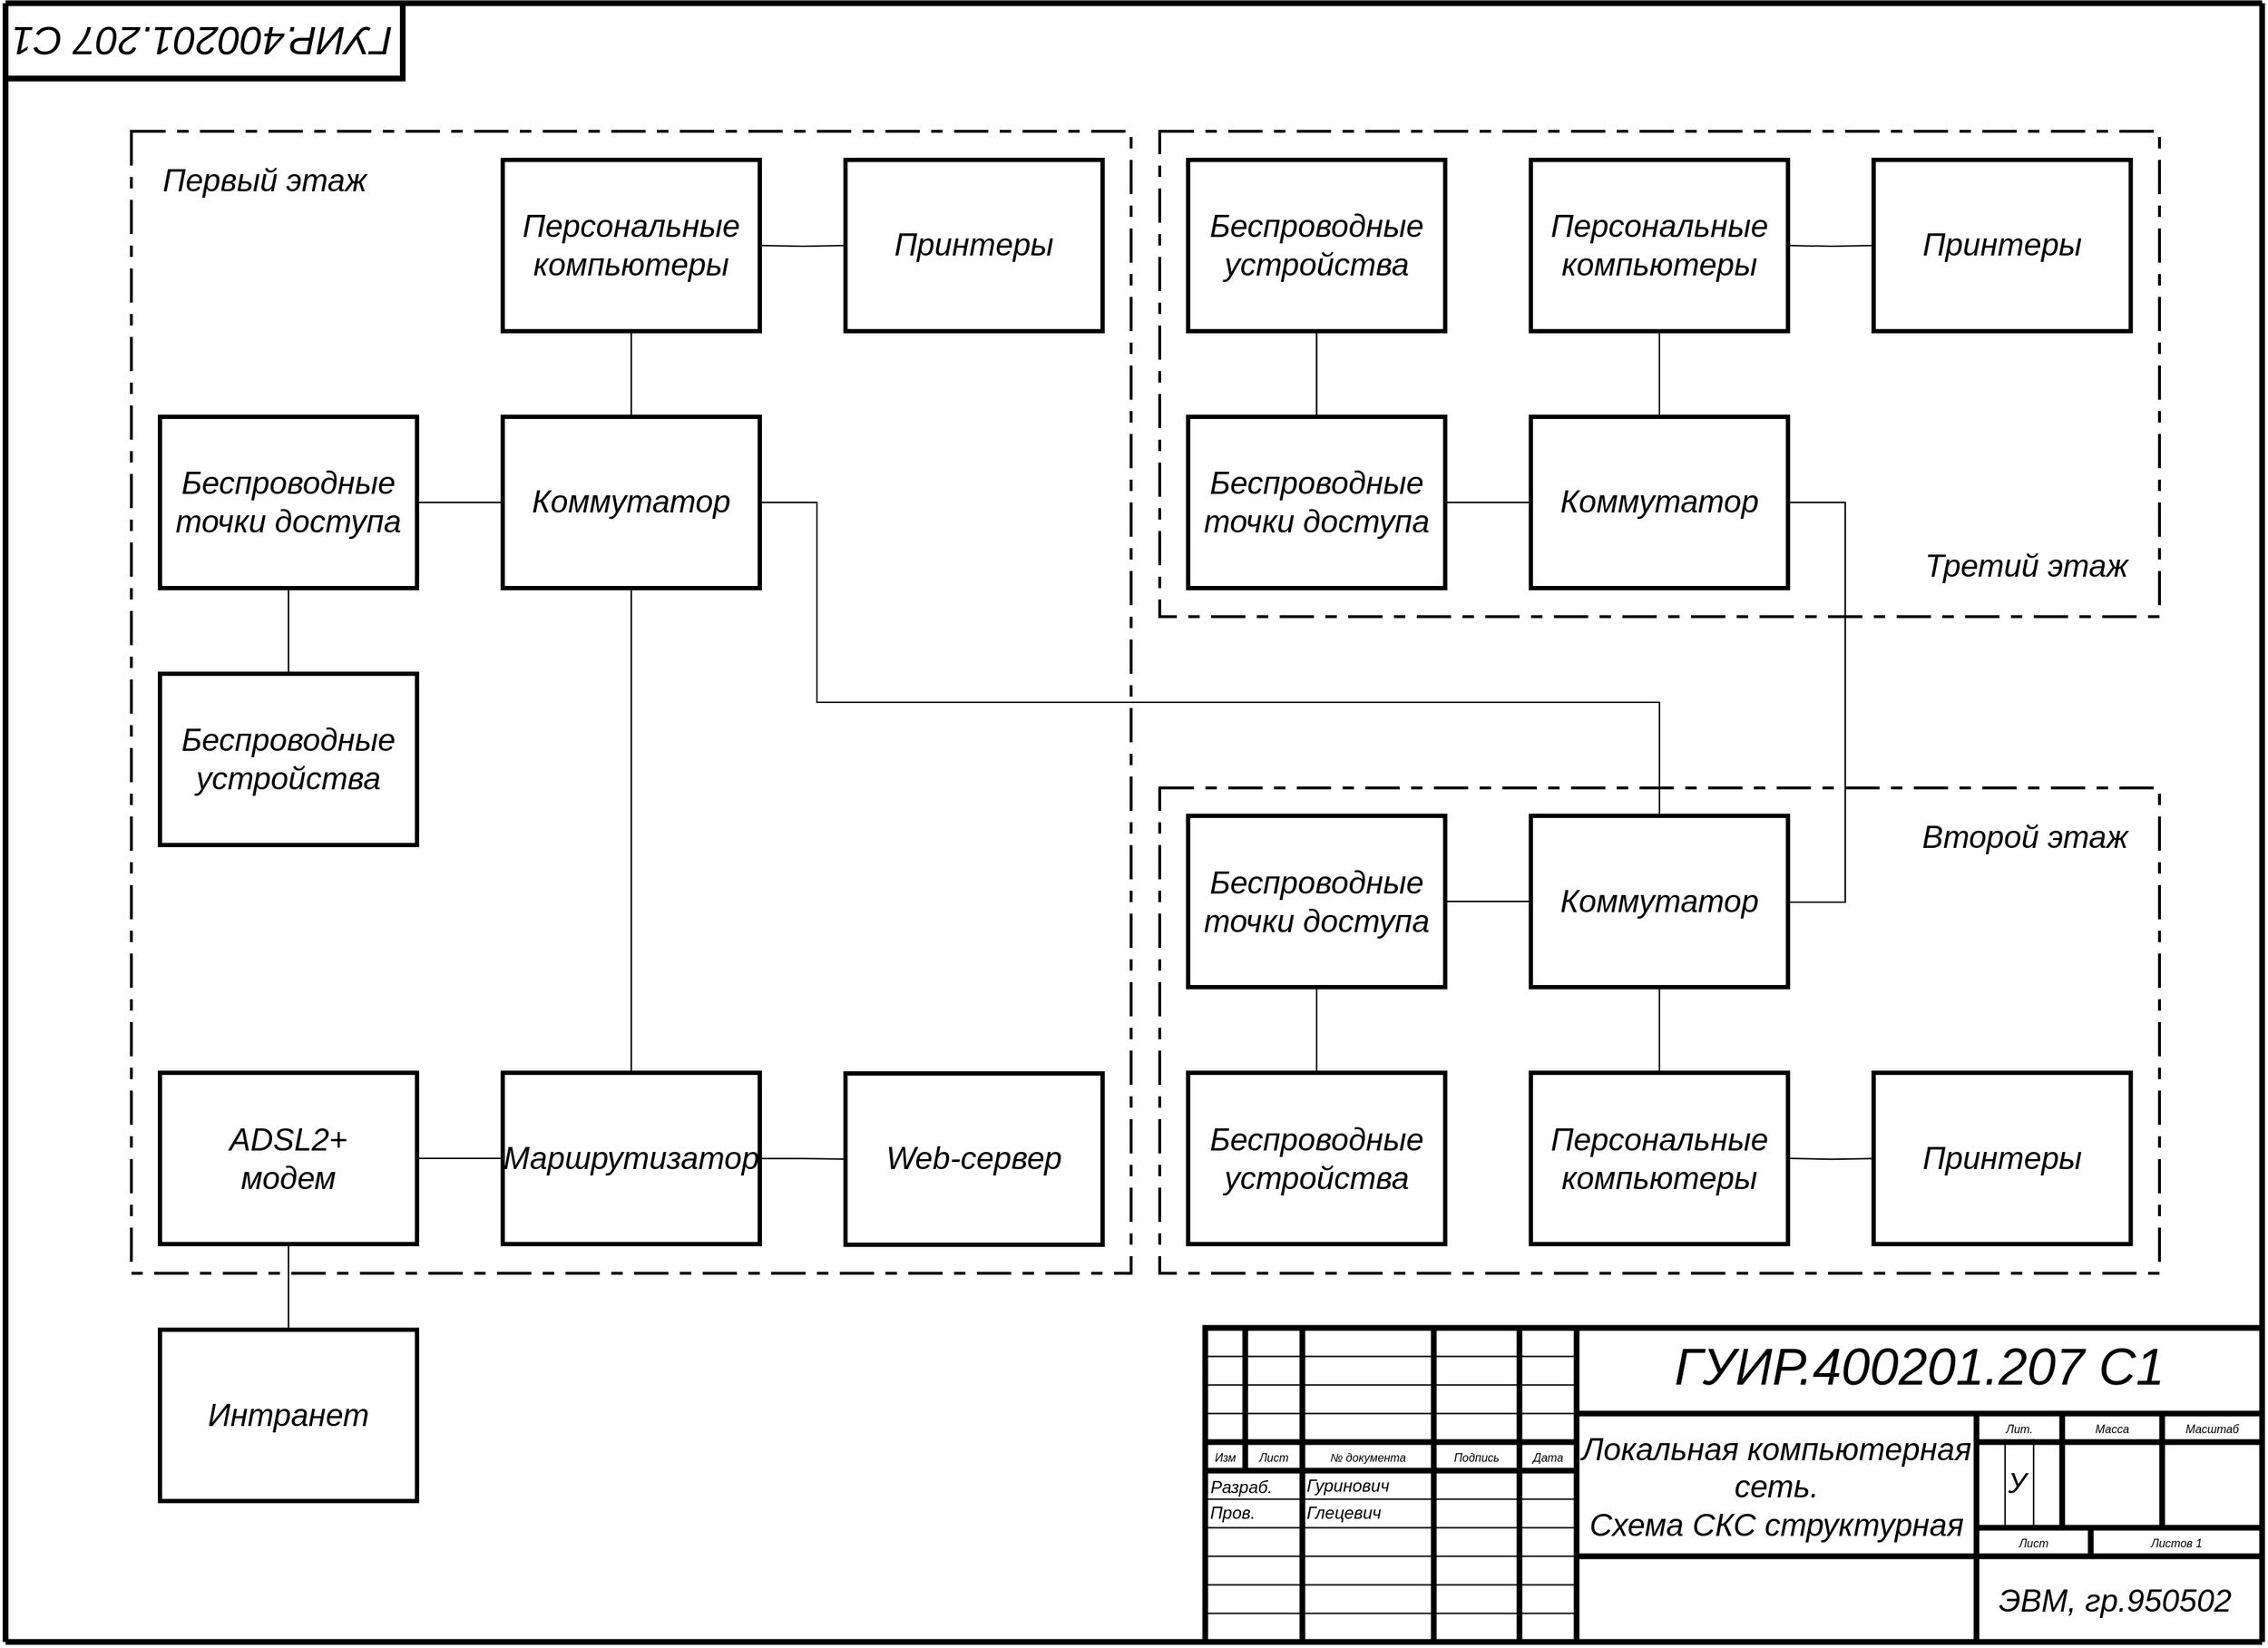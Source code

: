 <mxfile compressed="false" version="20.6.2" type="device">
  <diagram name="Страница-1" id="Страница-1">
    <mxGraphModel dx="1720" dy="1109" grid="1" gridSize="10" guides="1" tooltips="1" connect="1" arrows="1" fold="1" page="1" pageScale="1" pageWidth="1654" pageHeight="1169" math="0" shadow="0">
      <root>
        <mxCell id="0" />
        <mxCell id="tpW0L4eKJtAbM24Pp-hq-4" value="Границы" parent="0" />
        <mxCell id="z5uXpmlsEeFLw_u2zRaJ-44" value="" style="rounded=0;whiteSpace=wrap;html=1;fillColor=none;strokeWidth=2;fontStyle=2;fontFamily=Arial;strokeColor=#000000;dashed=1;comic=0;enumerate=0;backgroundOutline=0;metaEdit=0;fixDash=0;snapToPoint=0;labelBackgroundColor=#ffffff;endArrow=none;fontSize=11;dashPattern=12.00 4.00 4.00 4.00;startArrow=none;startSize=5;endSize=5;spacingTop=0;spacingBottom=0;spacingLeft=0;spacingRight=0;" parent="tpW0L4eKJtAbM24Pp-hq-4" vertex="1">
          <mxGeometry x="880" y="560" width="700" height="340" as="geometry" />
        </mxCell>
        <mxCell id="z5uXpmlsEeFLw_u2zRaJ-45" value="" style="rounded=0;whiteSpace=wrap;html=1;fillColor=none;strokeWidth=2;fontStyle=2;fontFamily=Arial;strokeColor=#000000;dashed=1;comic=0;enumerate=0;backgroundOutline=0;metaEdit=0;fixDash=0;snapToPoint=0;labelBackgroundColor=#ffffff;endArrow=none;fontSize=11;dashPattern=12.00 4.00 4.00 4.00;startArrow=none;startSize=5;endSize=5;spacingTop=0;spacingBottom=0;spacingLeft=0;spacingRight=0;" parent="tpW0L4eKJtAbM24Pp-hq-4" vertex="1">
          <mxGeometry x="880" y="100" width="700" height="340" as="geometry" />
        </mxCell>
        <mxCell id="tL40lFmTbDm4_pI7Nzm5-0" value="" style="rounded=0;whiteSpace=wrap;html=1;fillColor=none;strokeWidth=2;fontStyle=2;fontFamily=Arial;strokeColor=#000000;dashed=1;comic=0;enumerate=0;backgroundOutline=0;metaEdit=0;fixDash=0;snapToPoint=0;labelBackgroundColor=#ffffff;endArrow=none;fontSize=11;dashPattern=12.00 4.00 4.00 4.00;startArrow=none;startSize=5;endSize=5;spacingTop=0;spacingBottom=0;spacingLeft=0;spacingRight=0;" parent="tpW0L4eKJtAbM24Pp-hq-4" vertex="1">
          <mxGeometry x="160" y="100" width="700" height="800" as="geometry" />
        </mxCell>
        <mxCell id="tpW0L4eKJtAbM24Pp-hq-6" value="Рамка" parent="0" />
        <mxCell id="Izu4CDzaR0ki_h7jihql-112" style="vsdxID=3;fillColor=#FFFFFF;gradientColor=none;shape=stencil(nY9LDoAgDERP0z3SI/i5BwkoRAUC+Lu9kGo0Lt3NtK/tFLCOWngFnMUU3Kg2I5MGbIBzY7UKJmUF2ALWvQtqCG6xkrwXhSxqdmvZsNNcxViZ4ewgT64jdDL2hf4E7wsXmsWThd549765c4l+xvYE);strokeColor=#000000;strokeWidth=4;spacingTop=-1;spacingBottom=-1;spacingLeft=-1;spacingRight=-1;labelBackgroundColor=#ffffff;rounded=0;html=1;whiteSpace=wrap;fontFamily=Arial;fontStyle=2" parent="tpW0L4eKJtAbM24Pp-hq-6" vertex="1">
          <mxGeometry x="911.88" y="938.2" width="740" height="220" as="geometry" />
        </mxCell>
        <mxCell id="Izu4CDzaR0ki_h7jihql-113" style="vsdxID=28;edgeStyle=none;startArrow=none;endArrow=none;startSize=5;endSize=5;strokeWidth=4;strokeColor=#000000;spacingTop=-1;spacingBottom=-1;spacingLeft=-1;spacingRight=-1;verticalAlign=middle;html=1;labelBackgroundColor=#ffffff;rounded=0;fontFamily=Arial;fontStyle=2" parent="tpW0L4eKJtAbM24Pp-hq-6" edge="1">
          <mxGeometry relative="1" as="geometry">
            <Array as="points" />
            <mxPoint x="939.88" y="938.2" as="sourcePoint" />
            <mxPoint x="939.88" y="1038.2" as="targetPoint" />
          </mxGeometry>
        </mxCell>
        <mxCell id="Izu4CDzaR0ki_h7jihql-114" style="vsdxID=27;edgeStyle=none;startArrow=none;endArrow=none;startSize=5;endSize=5;strokeColor=#000000;spacingTop=-1;spacingBottom=-1;spacingLeft=-1;spacingRight=-1;verticalAlign=middle;html=1;labelBackgroundColor=#ffffff;rounded=0;fontFamily=Arial;fontStyle=2" parent="tpW0L4eKJtAbM24Pp-hq-6" edge="1">
          <mxGeometry relative="1" as="geometry">
            <mxPoint as="offset" />
            <Array as="points" />
            <mxPoint x="911.88" y="1138.2" as="sourcePoint" />
            <mxPoint x="1171.88" y="1138.2" as="targetPoint" />
          </mxGeometry>
        </mxCell>
        <mxCell id="Izu4CDzaR0ki_h7jihql-115" style="vsdxID=26;edgeStyle=none;startArrow=none;endArrow=none;startSize=5;endSize=5;strokeColor=#000000;spacingTop=-1;spacingBottom=-1;spacingLeft=-1;spacingRight=-1;verticalAlign=middle;html=1;labelBackgroundColor=#ffffff;rounded=0;fontFamily=Arial;fontStyle=2" parent="tpW0L4eKJtAbM24Pp-hq-6" edge="1">
          <mxGeometry relative="1" as="geometry">
            <mxPoint as="offset" />
            <Array as="points" />
            <mxPoint x="911.88" y="1118.2" as="sourcePoint" />
            <mxPoint x="1171.88" y="1118.2" as="targetPoint" />
          </mxGeometry>
        </mxCell>
        <mxCell id="Izu4CDzaR0ki_h7jihql-116" style="vsdxID=25;edgeStyle=none;startArrow=none;endArrow=none;startSize=5;endSize=5;strokeColor=#000000;spacingTop=-1;spacingBottom=-1;spacingLeft=-1;spacingRight=-1;verticalAlign=middle;html=1;labelBackgroundColor=#ffffff;rounded=0;fontFamily=Arial;fontStyle=2" parent="tpW0L4eKJtAbM24Pp-hq-6" edge="1">
          <mxGeometry relative="1" as="geometry">
            <mxPoint as="offset" />
            <Array as="points" />
            <mxPoint x="911.88" y="1098.2" as="sourcePoint" />
            <mxPoint x="1171.88" y="1098.2" as="targetPoint" />
          </mxGeometry>
        </mxCell>
        <mxCell id="Izu4CDzaR0ki_h7jihql-117" style="vsdxID=24;edgeStyle=none;startArrow=none;endArrow=none;startSize=5;endSize=5;strokeColor=#000000;spacingTop=-1;spacingBottom=-1;spacingLeft=-1;spacingRight=-1;verticalAlign=middle;html=1;labelBackgroundColor=#ffffff;rounded=0;fontFamily=Arial;fontStyle=2" parent="tpW0L4eKJtAbM24Pp-hq-6" edge="1">
          <mxGeometry relative="1" as="geometry">
            <mxPoint as="offset" />
            <Array as="points" />
            <mxPoint x="911.88" y="1078.2" as="sourcePoint" />
            <mxPoint x="1171.88" y="1078.2" as="targetPoint" />
          </mxGeometry>
        </mxCell>
        <mxCell id="Izu4CDzaR0ki_h7jihql-118" style="vsdxID=23;edgeStyle=none;startArrow=none;endArrow=none;startSize=5;endSize=5;strokeColor=#000000;spacingTop=-1;spacingBottom=-1;spacingLeft=-1;spacingRight=-1;verticalAlign=middle;html=1;labelBackgroundColor=#ffffff;rounded=0;fontFamily=Arial;fontStyle=2" parent="tpW0L4eKJtAbM24Pp-hq-6" edge="1">
          <mxGeometry relative="1" as="geometry">
            <mxPoint as="offset" />
            <Array as="points" />
            <mxPoint x="911.88" y="1058.2" as="sourcePoint" />
            <mxPoint x="1171.88" y="1058.2" as="targetPoint" />
          </mxGeometry>
        </mxCell>
        <mxCell id="Izu4CDzaR0ki_h7jihql-119" style="vsdxID=22;edgeStyle=none;startArrow=none;endArrow=none;startSize=5;endSize=5;strokeWidth=4;strokeColor=#000000;spacingTop=-1;spacingBottom=-1;spacingLeft=-1;spacingRight=-1;verticalAlign=middle;html=1;labelBackgroundColor=#ffffff;rounded=0;fontFamily=Arial;fontStyle=2" parent="tpW0L4eKJtAbM24Pp-hq-6" edge="1">
          <mxGeometry relative="1" as="geometry">
            <mxPoint as="offset" />
            <Array as="points" />
            <mxPoint x="911.88" y="1038.2" as="sourcePoint" />
            <mxPoint x="1171.88" y="1038.2" as="targetPoint" />
          </mxGeometry>
        </mxCell>
        <mxCell id="Izu4CDzaR0ki_h7jihql-120" style="vsdxID=21;edgeStyle=none;startArrow=none;endArrow=none;startSize=5;endSize=5;strokeWidth=4;strokeColor=#000000;spacingTop=-1;spacingBottom=-1;spacingLeft=-1;spacingRight=-1;verticalAlign=middle;html=1;labelBackgroundColor=#ffffff;rounded=0;fontFamily=Arial;fontStyle=2" parent="tpW0L4eKJtAbM24Pp-hq-6" edge="1">
          <mxGeometry relative="1" as="geometry">
            <mxPoint as="offset" />
            <Array as="points" />
            <mxPoint x="911.88" y="1018.2" as="sourcePoint" />
            <mxPoint x="1171.88" y="1018.2" as="targetPoint" />
          </mxGeometry>
        </mxCell>
        <mxCell id="Izu4CDzaR0ki_h7jihql-121" style="vsdxID=20;edgeStyle=none;startArrow=none;endArrow=none;startSize=5;endSize=5;strokeColor=#000000;spacingTop=-1;spacingBottom=-1;spacingLeft=-1;spacingRight=-1;verticalAlign=middle;html=1;labelBackgroundColor=#ffffff;rounded=0;fontFamily=Arial;fontStyle=2" parent="tpW0L4eKJtAbM24Pp-hq-6" edge="1">
          <mxGeometry relative="1" as="geometry">
            <mxPoint as="offset" />
            <Array as="points" />
            <mxPoint x="911.88" y="998.2" as="sourcePoint" />
            <mxPoint x="1171.88" y="998.2" as="targetPoint" />
          </mxGeometry>
        </mxCell>
        <mxCell id="Izu4CDzaR0ki_h7jihql-122" style="vsdxID=19;edgeStyle=none;startArrow=none;endArrow=none;startSize=5;endSize=5;strokeColor=#000000;spacingTop=-1;spacingBottom=-1;spacingLeft=-1;spacingRight=-1;verticalAlign=middle;html=1;labelBackgroundColor=#ffffff;rounded=0;fontFamily=Arial;fontStyle=2" parent="tpW0L4eKJtAbM24Pp-hq-6" edge="1">
          <mxGeometry relative="1" as="geometry">
            <mxPoint as="offset" />
            <Array as="points" />
            <mxPoint x="911.88" y="978.2" as="sourcePoint" />
            <mxPoint x="1171.88" y="978.2" as="targetPoint" />
          </mxGeometry>
        </mxCell>
        <mxCell id="Izu4CDzaR0ki_h7jihql-123" style="vsdxID=18;edgeStyle=none;startArrow=none;endArrow=none;startSize=5;endSize=5;strokeColor=#000000;spacingTop=-1;spacingBottom=-1;spacingLeft=-1;spacingRight=-1;verticalAlign=middle;html=1;labelBackgroundColor=#ffffff;rounded=0;fontFamily=Arial;fontStyle=2" parent="tpW0L4eKJtAbM24Pp-hq-6" edge="1">
          <mxGeometry relative="1" as="geometry">
            <mxPoint as="offset" />
            <Array as="points" />
            <mxPoint x="911.88" y="958.2" as="sourcePoint" />
            <mxPoint x="1171.88" y="958.2" as="targetPoint" />
          </mxGeometry>
        </mxCell>
        <mxCell id="Izu4CDzaR0ki_h7jihql-124" style="vsdxID=17;edgeStyle=none;startArrow=none;endArrow=none;startSize=5;endSize=5;strokeWidth=4;strokeColor=#000000;spacingTop=-1;spacingBottom=-1;spacingLeft=-1;spacingRight=-1;verticalAlign=middle;html=1;labelBackgroundColor=#ffffff;rounded=0;fontFamily=Arial;fontStyle=2" parent="tpW0L4eKJtAbM24Pp-hq-6" edge="1">
          <mxGeometry relative="1" as="geometry">
            <Array as="points" />
            <mxPoint x="979.88" y="938.2" as="sourcePoint" />
            <mxPoint x="979.88" y="1158.2" as="targetPoint" />
          </mxGeometry>
        </mxCell>
        <mxCell id="Izu4CDzaR0ki_h7jihql-125" style="vsdxID=16;edgeStyle=none;startArrow=none;endArrow=none;startSize=5;endSize=5;strokeWidth=4;strokeColor=#000000;spacingTop=-1;spacingBottom=-1;spacingLeft=-1;spacingRight=-1;verticalAlign=middle;html=1;labelBackgroundColor=#ffffff;rounded=0;fontFamily=Arial;fontStyle=2" parent="tpW0L4eKJtAbM24Pp-hq-6" edge="1">
          <mxGeometry relative="1" as="geometry">
            <Array as="points" />
            <mxPoint x="1071.88" y="938.2" as="sourcePoint" />
            <mxPoint x="1071.88" y="1158.2" as="targetPoint" />
          </mxGeometry>
        </mxCell>
        <mxCell id="Izu4CDzaR0ki_h7jihql-126" style="vsdxID=15;edgeStyle=none;startArrow=none;endArrow=none;startSize=5;endSize=5;strokeWidth=4;strokeColor=#000000;spacingTop=-1;spacingBottom=-1;spacingLeft=-1;spacingRight=-1;verticalAlign=middle;html=1;labelBackgroundColor=#ffffff;rounded=0;fontFamily=Arial;fontStyle=2" parent="tpW0L4eKJtAbM24Pp-hq-6" edge="1">
          <mxGeometry relative="1" as="geometry">
            <Array as="points" />
            <mxPoint x="1131.88" y="938.2" as="sourcePoint" />
            <mxPoint x="1131.88" y="1158.2" as="targetPoint" />
          </mxGeometry>
        </mxCell>
        <mxCell id="Izu4CDzaR0ki_h7jihql-127" style="vsdxID=14;edgeStyle=none;startArrow=none;endArrow=none;startSize=5;endSize=5;strokeWidth=4;strokeColor=#000000;spacingTop=-1;spacingBottom=-1;spacingLeft=-1;spacingRight=-1;verticalAlign=middle;html=1;labelBackgroundColor=#ffffff;rounded=0;fontFamily=Arial;fontStyle=2" parent="tpW0L4eKJtAbM24Pp-hq-6" edge="1">
          <mxGeometry relative="1" as="geometry">
            <Array as="points" />
            <mxPoint x="1581.88" y="998.2" as="sourcePoint" />
            <mxPoint x="1581.88" y="1078.2" as="targetPoint" />
          </mxGeometry>
        </mxCell>
        <mxCell id="Izu4CDzaR0ki_h7jihql-128" style="vsdxID=11;edgeStyle=none;startArrow=none;endArrow=none;startSize=5;endSize=5;strokeWidth=4;strokeColor=#000000;spacingTop=-1;spacingBottom=-1;spacingLeft=-1;spacingRight=-1;verticalAlign=middle;html=1;labelBackgroundColor=#ffffff;rounded=0;fontFamily=Arial;fontStyle=2" parent="tpW0L4eKJtAbM24Pp-hq-6" edge="1">
          <mxGeometry relative="1" as="geometry">
            <Array as="points" />
            <mxPoint x="1531.88" y="1078.2" as="sourcePoint" />
            <mxPoint x="1531.88" y="1098.2" as="targetPoint" />
          </mxGeometry>
        </mxCell>
        <mxCell id="Izu4CDzaR0ki_h7jihql-129" style="vsdxID=10;edgeStyle=none;startArrow=none;endArrow=none;startSize=5;endSize=5;strokeWidth=4;strokeColor=#000000;spacingTop=-1;spacingBottom=-1;spacingLeft=-1;spacingRight=-1;verticalAlign=middle;html=1;labelBackgroundColor=#ffffff;rounded=0;fontFamily=Arial;fontStyle=2" parent="tpW0L4eKJtAbM24Pp-hq-6" edge="1">
          <mxGeometry relative="1" as="geometry">
            <Array as="points" />
            <mxPoint x="1511.88" y="998.2" as="sourcePoint" />
            <mxPoint x="1511.88" y="1078.2" as="targetPoint" />
          </mxGeometry>
        </mxCell>
        <mxCell id="Izu4CDzaR0ki_h7jihql-130" style="vsdxID=273;edgeStyle=none;startArrow=none;endArrow=none;startSize=5;endSize=5;strokeWidth=4;strokeColor=#000000;spacingTop=-1;spacingBottom=-1;spacingLeft=-1;spacingRight=-1;verticalAlign=middle;html=1;labelBackgroundColor=#ffffff;rounded=0;fontFamily=Arial;fontStyle=2" parent="tpW0L4eKJtAbM24Pp-hq-6" edge="1">
          <mxGeometry relative="1" as="geometry">
            <Array as="points" />
            <mxPoint x="350.0" y="10" as="sourcePoint" />
            <mxPoint x="350.0" y="65" as="targetPoint" />
          </mxGeometry>
        </mxCell>
        <mxCell id="Izu4CDzaR0ki_h7jihql-131" style="vsdxID=388;edgeStyle=none;startArrow=none;endArrow=none;startSize=5;endSize=5;strokeColor=#000000;spacingTop=-1;spacingBottom=-1;spacingLeft=-1;spacingRight=-1;verticalAlign=middle;html=1;labelBackgroundColor=#ffffff;rounded=0;fontFamily=Arial;fontStyle=2" parent="tpW0L4eKJtAbM24Pp-hq-6" edge="1">
          <mxGeometry relative="1" as="geometry">
            <Array as="points" />
            <mxPoint x="1491.88" y="1016.2" as="sourcePoint" />
            <mxPoint x="1491.88" y="1078.2" as="targetPoint" />
          </mxGeometry>
        </mxCell>
        <mxCell id="Izu4CDzaR0ki_h7jihql-132" style="vsdxID=2198;edgeStyle=none;startArrow=none;endArrow=none;startSize=3;endSize=3;strokeWidth=4;strokeColor=#000000;spacingTop=-2;spacingBottom=-2;spacingLeft=-2;spacingRight=-2;verticalAlign=middle;html=1;labelBackgroundColor=#ffffff;rounded=0;fontFamily=Arial;fontStyle=2" parent="tpW0L4eKJtAbM24Pp-hq-6" edge="1">
          <mxGeometry relative="1" as="geometry">
            <Array as="points" />
            <mxPoint x="1651.88" y="1158.2" as="sourcePoint" />
            <mxPoint x="71.88" y="1158.2" as="targetPoint" />
          </mxGeometry>
        </mxCell>
        <mxCell id="Izu4CDzaR0ki_h7jihql-133" style="vsdxID=2197;edgeStyle=none;startArrow=none;endArrow=none;startSize=3;endSize=3;strokeWidth=4;strokeColor=#000000;spacingTop=-2;spacingBottom=-2;spacingLeft=-2;spacingRight=-2;verticalAlign=middle;html=1;labelBackgroundColor=#ffffff;rounded=0;fontFamily=Arial;fontStyle=2" parent="tpW0L4eKJtAbM24Pp-hq-6" edge="1">
          <mxGeometry relative="1" as="geometry">
            <Array as="points" />
            <mxPoint x="71.88" y="1158.2" as="sourcePoint" />
            <mxPoint x="71.88" y="10.2" as="targetPoint" />
          </mxGeometry>
        </mxCell>
        <mxCell id="Izu4CDzaR0ki_h7jihql-134" style="vsdxID=2196;edgeStyle=none;startArrow=none;endArrow=none;startSize=3;endSize=3;strokeWidth=4;strokeColor=#000000;spacingTop=-2;spacingBottom=-2;spacingLeft=-2;spacingRight=-2;verticalAlign=middle;html=1;labelBackgroundColor=#ffffff;rounded=0;fontFamily=Arial;fontStyle=2" parent="tpW0L4eKJtAbM24Pp-hq-6" edge="1">
          <mxGeometry relative="1" as="geometry">
            <Array as="points" />
            <mxPoint x="1651.88" y="1158.2" as="sourcePoint" />
            <mxPoint x="1651.88" y="10.2" as="targetPoint" />
          </mxGeometry>
        </mxCell>
        <mxCell id="Izu4CDzaR0ki_h7jihql-135" style="vsdxID=387;edgeStyle=none;startArrow=none;endArrow=none;startSize=5;endSize=5;strokeColor=#000000;spacingTop=-1;spacingBottom=-1;spacingLeft=-1;spacingRight=-1;verticalAlign=middle;html=1;labelBackgroundColor=#ffffff;rounded=0;fontFamily=Arial;fontStyle=2" parent="tpW0L4eKJtAbM24Pp-hq-6" edge="1">
          <mxGeometry relative="1" as="geometry">
            <Array as="points" />
            <mxPoint x="1471.88" y="1016.2" as="sourcePoint" />
            <mxPoint x="1471.88" y="1078.2" as="targetPoint" />
          </mxGeometry>
        </mxCell>
        <mxCell id="Izu4CDzaR0ki_h7jihql-136" style="vsdxID=9;edgeStyle=none;startArrow=none;endArrow=none;startSize=5;endSize=5;strokeWidth=4;strokeColor=#000000;spacingTop=-1;spacingBottom=-1;spacingLeft=-1;spacingRight=-1;verticalAlign=middle;html=1;labelBackgroundColor=#ffffff;rounded=0;fontFamily=Arial;fontStyle=2" parent="tpW0L4eKJtAbM24Pp-hq-6" edge="1">
          <mxGeometry relative="1" as="geometry">
            <mxPoint as="offset" />
            <Array as="points" />
            <mxPoint x="1451.88" y="1078.2" as="sourcePoint" />
            <mxPoint x="1651.88" y="1078.2" as="targetPoint" />
          </mxGeometry>
        </mxCell>
        <mxCell id="Izu4CDzaR0ki_h7jihql-137" style="vsdxID=8;edgeStyle=none;startArrow=none;endArrow=none;startSize=5;endSize=5;strokeWidth=4;strokeColor=#000000;spacingTop=-1;spacingBottom=-1;spacingLeft=-1;spacingRight=-1;verticalAlign=middle;html=1;labelBackgroundColor=#ffffff;rounded=0;fontFamily=Arial;fontStyle=2" parent="tpW0L4eKJtAbM24Pp-hq-6" edge="1">
          <mxGeometry relative="1" as="geometry">
            <mxPoint as="offset" />
            <Array as="points" />
            <mxPoint x="1451.88" y="1018.2" as="sourcePoint" />
            <mxPoint x="1651.88" y="1018.2" as="targetPoint" />
          </mxGeometry>
        </mxCell>
        <mxCell id="Izu4CDzaR0ki_h7jihql-138" style="vsdxID=7;edgeStyle=none;startArrow=none;endArrow=none;startSize=5;endSize=5;strokeWidth=4;strokeColor=#000000;spacingTop=-1;spacingBottom=-1;spacingLeft=-1;spacingRight=-1;verticalAlign=middle;html=1;labelBackgroundColor=#ffffff;rounded=0;fontFamily=Arial;fontStyle=2" parent="tpW0L4eKJtAbM24Pp-hq-6" edge="1">
          <mxGeometry relative="1" as="geometry">
            <Array as="points" />
            <mxPoint x="1451.88" y="998.2" as="sourcePoint" />
            <mxPoint x="1451.88" y="1158.2" as="targetPoint" />
          </mxGeometry>
        </mxCell>
        <mxCell id="Izu4CDzaR0ki_h7jihql-139" style="vsdxID=6;edgeStyle=none;startArrow=none;endArrow=none;startSize=5;endSize=5;strokeWidth=4;strokeColor=#000000;spacingTop=-1;spacingBottom=-1;spacingLeft=-1;spacingRight=-1;verticalAlign=middle;html=1;labelBackgroundColor=#ffffff;rounded=0;fontFamily=Arial;fontStyle=2" parent="tpW0L4eKJtAbM24Pp-hq-6" edge="1">
          <mxGeometry relative="1" as="geometry">
            <Array as="points" />
            <mxPoint x="1651.88" y="1098.2" as="sourcePoint" />
            <mxPoint x="1171.88" y="1098.2" as="targetPoint" />
          </mxGeometry>
        </mxCell>
        <mxCell id="Izu4CDzaR0ki_h7jihql-140" style="vsdxID=4;edgeStyle=none;startArrow=none;endArrow=none;startSize=5;endSize=5;strokeWidth=4;strokeColor=#000000;spacingTop=-1;spacingBottom=-1;spacingLeft=-1;spacingRight=-1;verticalAlign=middle;html=1;labelBackgroundColor=#ffffff;rounded=0;fontFamily=Arial;fontStyle=2" parent="tpW0L4eKJtAbM24Pp-hq-6" edge="1">
          <mxGeometry relative="1" as="geometry">
            <Array as="points" />
            <mxPoint x="1171.88" y="938.2" as="sourcePoint" />
            <mxPoint x="1171.88" y="1158.2" as="targetPoint" />
          </mxGeometry>
        </mxCell>
        <mxCell id="Izu4CDzaR0ki_h7jihql-141" style="vsdxID=5;edgeStyle=none;startArrow=none;endArrow=none;startSize=5;endSize=5;strokeWidth=4;strokeColor=#000000;spacingTop=-1;spacingBottom=-1;spacingLeft=-1;spacingRight=-1;verticalAlign=middle;html=1;labelBackgroundColor=#ffffff;rounded=0;fontFamily=Arial;fontStyle=2" parent="tpW0L4eKJtAbM24Pp-hq-6" edge="1">
          <mxGeometry relative="1" as="geometry">
            <Array as="points" />
            <mxPoint x="1651.88" y="998.2" as="sourcePoint" />
            <mxPoint x="1171.88" y="998.2" as="targetPoint" />
          </mxGeometry>
        </mxCell>
        <mxCell id="Izu4CDzaR0ki_h7jihql-142" value="&lt;font style=&quot;font-size: 8px; direction: ltr; letter-spacing: 0px; line-height: 120%; opacity: 1;&quot;&gt;&lt;span&gt;Изм&lt;br&gt;&lt;/span&gt;&lt;/font&gt;" style="verticalAlign=middle;align=center;vsdxID=29;fillColor=none;gradientColor=none;shape=stencil(nZBLDoAgDERP0z3SIyjew0SURgSD+Lu9kMZoXLhwN9O+tukAlrNpJg1SzDH4QW/URgNYgZTkjA4UkwJUgGXng+6DX1zLfmoymdXo17xh5zmRJ6Q42BWCfc2oJfdAr+Yv+AP9Cb7OJ3H/2JG1HNGz/84klThPVCc=);strokeColor=none;strokeWidth=4;spacingTop=-1;spacingBottom=-1;spacingLeft=-1;spacingRight=-1;labelBackgroundColor=none;rounded=0;html=1;whiteSpace=wrap;fontFamily=Arial;fontStyle=2" parent="tpW0L4eKJtAbM24Pp-hq-6" vertex="1">
          <mxGeometry x="913.88" y="1020.2" width="24" height="16" as="geometry" />
        </mxCell>
        <mxCell id="Izu4CDzaR0ki_h7jihql-143" value="&lt;font style=&quot;font-size: 8px; direction: ltr; letter-spacing: 0px; line-height: 120%; opacity: 1;&quot;&gt;&lt;span&gt;Лист&lt;br&gt;&lt;/span&gt;&lt;/font&gt;" style="verticalAlign=middle;align=center;vsdxID=30;fillColor=none;gradientColor=none;shape=stencil(nZBLDoAgDERP0z3SIyjew0SURgSD+Lu9kMZoXLhwN9O+tukAlrNpJg1SzDH4QW/URgNYgZTkjA4UkwJUgGXng+6DX1zLfmoymdXo17xh5zmRJ6Q42BWCfc2oJfdAr+Yv+AP9Cb7OJ3H/2JG1HNGz/84klThPVCc=);strokeColor=none;strokeWidth=4;spacingTop=-1;spacingBottom=-1;spacingLeft=-1;spacingRight=-1;labelBackgroundColor=none;rounded=0;html=1;whiteSpace=wrap;fontFamily=Arial;fontStyle=2" parent="tpW0L4eKJtAbM24Pp-hq-6" vertex="1">
          <mxGeometry x="941.88" y="1020.2" width="36" height="16" as="geometry" />
        </mxCell>
        <mxCell id="Izu4CDzaR0ki_h7jihql-144" value="&lt;font style=&quot;font-size: 8px; direction: ltr; letter-spacing: 0px; line-height: 120%; opacity: 1;&quot;&gt;&lt;span&gt;№ документа&lt;br&gt;&lt;/span&gt;&lt;/font&gt;" style="verticalAlign=middle;align=center;vsdxID=31;fillColor=none;gradientColor=none;shape=stencil(nZBLDoAgDERP0z3SIyjew0SURgSD+Lu9kMZoXLhwN9O+tukAlrNpJg1SzDH4QW/URgNYgZTkjA4UkwJUgGXng+6DX1zLfmoymdXo17xh5zmRJ6Q42BWCfc2oJfdAr+Yv+AP9Cb7OJ3H/2JG1HNGz/84klThPVCc=);strokeColor=none;strokeWidth=4;spacingTop=-1;spacingBottom=-1;spacingLeft=-1;spacingRight=-1;labelBackgroundColor=none;rounded=0;html=1;whiteSpace=wrap;fontFamily=Arial;fontStyle=2" parent="tpW0L4eKJtAbM24Pp-hq-6" vertex="1">
          <mxGeometry x="981.88" y="1020.2" width="88" height="16" as="geometry" />
        </mxCell>
        <mxCell id="Izu4CDzaR0ki_h7jihql-145" value="&lt;font style=&quot;font-size: 8px; direction: ltr; letter-spacing: 0px; line-height: 120%; opacity: 1;&quot;&gt;&lt;span&gt;Подпись&lt;br&gt;&lt;/span&gt;&lt;/font&gt;" style="verticalAlign=middle;align=center;vsdxID=32;fillColor=none;gradientColor=none;shape=stencil(nZBLDoAgDERP0z3SIyjew0SURgSD+Lu9kMZoXLhwN9O+tukAlrNpJg1SzDH4QW/URgNYgZTkjA4UkwJUgGXng+6DX1zLfmoymdXo17xh5zmRJ6Q42BWCfc2oJfdAr+Yv+AP9Cb7OJ3H/2JG1HNGz/84klThPVCc=);strokeColor=none;strokeWidth=4;spacingTop=-1;spacingBottom=-1;spacingLeft=-1;spacingRight=-1;labelBackgroundColor=none;rounded=0;html=1;whiteSpace=wrap;fontFamily=Arial;fontStyle=2" parent="tpW0L4eKJtAbM24Pp-hq-6" vertex="1">
          <mxGeometry x="1073.88" y="1020.2" width="56" height="16" as="geometry" />
        </mxCell>
        <mxCell id="Izu4CDzaR0ki_h7jihql-146" value="&lt;font style=&quot;font-size: 8px; direction: ltr; letter-spacing: 0px; line-height: 120%; opacity: 1;&quot;&gt;&lt;span&gt;Дата&lt;br&gt;&lt;/span&gt;&lt;/font&gt;" style="verticalAlign=middle;align=center;vsdxID=33;fillColor=none;gradientColor=none;shape=stencil(nZBLDoAgDERP0z3SIyjew0SURgSD+Lu9kMZoXLhwN9O+tukAlrNpJg1SzDH4QW/URgNYgZTkjA4UkwJUgGXng+6DX1zLfmoymdXo17xh5zmRJ6Q42BWCfc2oJfdAr+Yv+AP9Cb7OJ3H/2JG1HNGz/84klThPVCc=);strokeColor=none;strokeWidth=4;spacingTop=-1;spacingBottom=-1;spacingLeft=-1;spacingRight=-1;labelBackgroundColor=none;rounded=0;html=1;whiteSpace=wrap;fontFamily=Arial;fontStyle=2" parent="tpW0L4eKJtAbM24Pp-hq-6" vertex="1">
          <mxGeometry x="1133.88" y="1020.2" width="36" height="16" as="geometry" />
        </mxCell>
        <mxCell id="Izu4CDzaR0ki_h7jihql-147" value="&lt;font style=&quot;font-size: 8px; direction: ltr; letter-spacing: 0px; line-height: 120%; opacity: 1;&quot;&gt;&lt;span&gt;Лит.&lt;br&gt;&lt;/span&gt;&lt;/font&gt;" style="verticalAlign=middle;align=center;vsdxID=34;fillColor=none;gradientColor=none;shape=stencil(nZBLDoAgDERP0z3SIyjew0SURgSD+Lu9kMZoXLhwN9O+tukAlrNpJg1SzDH4QW/URgNYgZTkjA4UkwJUgGXng+6DX1zLfmoymdXo17xh5zmRJ6Q42BWCfc2oJfdAr+Yv+AP9Cb7OJ3H/2JG1HNGz/84klThPVCc=);strokeColor=none;strokeWidth=4;spacingTop=-1;spacingBottom=-1;spacingLeft=-1;spacingRight=-1;labelBackgroundColor=none;rounded=0;html=1;whiteSpace=wrap;fontFamily=Arial;fontStyle=2" parent="tpW0L4eKJtAbM24Pp-hq-6" vertex="1">
          <mxGeometry x="1453.88" y="1000.2" width="56" height="16" as="geometry" />
        </mxCell>
        <mxCell id="Izu4CDzaR0ki_h7jihql-148" value="&lt;font style=&quot;font-size: 8px; direction: ltr; letter-spacing: 0px; line-height: 120%; opacity: 1;&quot;&gt;&lt;span&gt;Масса&lt;br&gt;&lt;/span&gt;&lt;/font&gt;" style="verticalAlign=middle;align=center;vsdxID=35;fillColor=none;gradientColor=none;shape=stencil(nZBLDoAgDERP0z3SIyjew0SURgSD+Lu9kMZoXLhwN9O+tukAlrNpJg1SzDH4QW/URgNYgZTkjA4UkwJUgGXng+6DX1zLfmoymdXo17xh5zmRJ6Q42BWCfc2oJfdAr+Yv+AP9Cb7OJ3H/2JG1HNGz/84klThPVCc=);strokeColor=none;strokeWidth=4;spacingTop=-1;spacingBottom=-1;spacingLeft=-1;spacingRight=-1;labelBackgroundColor=none;rounded=0;html=1;whiteSpace=wrap;fontFamily=Arial;fontStyle=2" parent="tpW0L4eKJtAbM24Pp-hq-6" vertex="1">
          <mxGeometry x="1513.88" y="1000.2" width="66" height="16" as="geometry" />
        </mxCell>
        <mxCell id="Izu4CDzaR0ki_h7jihql-149" value="&lt;font style=&quot;font-size: 8px; direction: ltr; letter-spacing: 0px; line-height: 120%; opacity: 1;&quot;&gt;&lt;span&gt;Масштаб&lt;br&gt;&lt;/span&gt;&lt;/font&gt;" style="verticalAlign=middle;align=center;vsdxID=36;fillColor=none;gradientColor=none;shape=stencil(nZBLDoAgDERP0z3SIyjew0SURgSD+Lu9kMZoXLhwN9O+tukAlrNpJg1SzDH4QW/URgNYgZTkjA4UkwJUgGXng+6DX1zLfmoymdXo17xh5zmRJ6Q42BWCfc2oJfdAr+Yv+AP9Cb7OJ3H/2JG1HNGz/84klThPVCc=);strokeColor=none;strokeWidth=4;spacingTop=-1;spacingBottom=-1;spacingLeft=-1;spacingRight=-1;labelBackgroundColor=none;rounded=0;html=1;whiteSpace=wrap;fontFamily=Arial;fontStyle=2" parent="tpW0L4eKJtAbM24Pp-hq-6" vertex="1">
          <mxGeometry x="1583.88" y="1000.2" width="66" height="16" as="geometry" />
        </mxCell>
        <mxCell id="Izu4CDzaR0ki_h7jihql-150" value="&lt;font style=&quot;font-size: 8px; direction: ltr; letter-spacing: 0px; line-height: 120%; opacity: 1;&quot;&gt;&lt;span&gt;Лист &lt;br&gt;&lt;/span&gt;&lt;/font&gt;" style="verticalAlign=middle;align=center;vsdxID=37;fillColor=none;gradientColor=none;shape=stencil(nZBLDoAgDERP0z3SIyjew0SURgSD+Lu9kMZoXLhwN9O+tukAlrNpJg1SzDH4QW/URgNYgZTkjA4UkwJUgGXng+6DX1zLfmoymdXo17xh5zmRJ6Q42BWCfc2oJfdAr+Yv+AP9Cb7OJ3H/2JG1HNGz/84klThPVCc=);strokeColor=none;strokeWidth=4;spacingTop=-1;spacingBottom=-1;spacingLeft=-1;spacingRight=-1;labelBackgroundColor=none;rounded=0;html=1;whiteSpace=wrap;fontFamily=Arial;fontStyle=2" parent="tpW0L4eKJtAbM24Pp-hq-6" vertex="1">
          <mxGeometry x="1453.88" y="1080.2" width="76" height="16" as="geometry" />
        </mxCell>
        <mxCell id="Izu4CDzaR0ki_h7jihql-151" value="&lt;font style=&quot;font-size: 8px; direction: ltr; letter-spacing: 0px; line-height: 120%; opacity: 1;&quot;&gt;&lt;span&gt;Листов &lt;/span&gt;&lt;/font&gt;&lt;font style=&quot;font-size: 8px; direction: ltr; letter-spacing: 0px; line-height: 120%; opacity: 1;&quot;&gt;&lt;span&gt;1&lt;br&gt;&lt;/span&gt;&lt;/font&gt;" style="verticalAlign=middle;align=center;vsdxID=38;fillColor=none;gradientColor=none;shape=stencil(nZBLDoAgDERP0z3SIyjew0SURgSD+Lu9kMZoXLhwN9O+tukAlrNpJg1SzDH4QW/URgNYgZTkjA4UkwJUgGXng+6DX1zLfmoymdXo17xh5zmRJ6Q42BWCfc2oJfdAr+Yv+AP9Cb7OJ3H/2JG1HNGz/84klThPVCc=);strokeColor=none;strokeWidth=4;spacingTop=-1;spacingBottom=-1;spacingLeft=-1;spacingRight=-1;labelBackgroundColor=none;rounded=0;html=1;whiteSpace=wrap;fontFamily=Arial;fontStyle=2" parent="tpW0L4eKJtAbM24Pp-hq-6" vertex="1">
          <mxGeometry x="1533.88" y="1080.2" width="116" height="16" as="geometry" />
        </mxCell>
        <mxCell id="Izu4CDzaR0ki_h7jihql-152" value="&lt;p style=&quot;margin-left: 0 ; margin-right: 0 ; margin-top: 0px ; margin-bottom: 0px ; text-indent: 0 ; direction: rtl&quot;&gt;&lt;font style=&quot;font-size: 12px; direction: ltr; letter-spacing: 0px; line-height: 120%; opacity: 1;&quot;&gt;&lt;span&gt;.Разраб.&lt;br&gt;&lt;/span&gt;&lt;/font&gt;&lt;/p&gt;" style="verticalAlign=middle;align=right;vsdxID=39;fillColor=none;gradientColor=none;shape=stencil(nZBLDoAgDERP0z3SIyjew0SURgSD+Lu9kMZoXLhwN9O+tukAlrNpJg1SzDH4QW/URgNYgZTkjA4UkwJUgGXng+6DX1zLfmoymdXo17xh5zmRJ6Q42BWCfc2oJfdAr+Yv+AP9Cb7OJ3H/2JG1HNGz/84klThPVCc=);strokeColor=none;strokeWidth=4;spacingTop=-1;spacingBottom=-1;spacingLeft=-1;spacingRight=-1;labelBackgroundColor=none;rounded=0;html=1;whiteSpace=wrap;fontFamily=Arial;fontStyle=2" parent="tpW0L4eKJtAbM24Pp-hq-6" vertex="1">
          <mxGeometry x="891.88" y="1042.2" width="68" height="16" as="geometry" />
        </mxCell>
        <mxCell id="Izu4CDzaR0ki_h7jihql-153" value="&lt;p style=&quot;margin-left: 0 ; margin-right: 0 ; margin-top: 0px ; margin-bottom: 0px ; text-indent: 0 ; direction: rtl&quot;&gt;&lt;font style=&quot;font-size: 12px; direction: ltr; letter-spacing: 0px; line-height: 120%; opacity: 1;&quot;&gt;&lt;span&gt;.Пров&lt;br&gt;&lt;/span&gt;&lt;/font&gt;&lt;/p&gt;" style="verticalAlign=middle;align=right;vsdxID=40;fillColor=none;gradientColor=none;shape=stencil(nZBLDoAgDERP0z3SIyjew0SURgSD+Lu9kMZoXLhwN9O+tukAlrNpJg1SzDH4QW/URgNYgZTkjA4UkwJUgGXng+6DX1zLfmoymdXo17xh5zmRJ6Q42BWCfc2oJfdAr+Yv+AP9Cb7OJ3H/2JG1HNGz/84klThPVCc=);strokeColor=none;strokeWidth=4;spacingTop=-1;spacingBottom=-1;spacingLeft=-1;spacingRight=-1;labelBackgroundColor=none;rounded=0;html=1;whiteSpace=wrap;fontFamily=Arial;fontStyle=2" parent="tpW0L4eKJtAbM24Pp-hq-6" vertex="1">
          <mxGeometry x="883.88" y="1058.2" width="64" height="20" as="geometry" />
        </mxCell>
        <mxCell id="Izu4CDzaR0ki_h7jihql-154" value="&lt;p style=&quot;margin-left: 0 ; margin-right: 0 ; margin-top: 0px ; margin-bottom: 0px ; text-indent: 0 ; direction: rtl&quot;&gt;&lt;font style=&quot;direction: ltr; letter-spacing: 0px; line-height: 120%; opacity: 1;&quot;&gt;&lt;span&gt;&lt;font style=&quot;font-size: 36px&quot;&gt;ГУИР.400201.207 С1&lt;/font&gt;&lt;/span&gt;&lt;span style=&quot;font-size: 28px&quot;&gt;&lt;br&gt;&lt;/span&gt;&lt;/font&gt;&lt;/p&gt;" style="verticalAlign=middle;align=center;vsdxID=222;fillColor=none;gradientColor=none;shape=stencil(nZBLDoAgDERP0z3SIyjew0SURgSD+Lu9kMZoXLhwN9O+tukAlrNpJg1SzDH4QW/URgNYgZTkjA4UkwJUgGXng+6DX1zLfmoymdXo17xh5zmRJ6Q42BWCfc2oJfdAr+Yv+AP9Cb7OJ3H/2JG1HNGz/84klThPVCc=);strokeColor=none;spacingTop=-1;spacingBottom=-1;spacingLeft=-1;spacingRight=-1;labelBackgroundColor=none;rounded=0;html=1;whiteSpace=wrap;fontFamily=Arial;fontStyle=2" parent="tpW0L4eKJtAbM24Pp-hq-6" vertex="1">
          <mxGeometry x="1171.88" y="940" width="480" height="60" as="geometry" />
        </mxCell>
        <mxCell id="Izu4CDzaR0ki_h7jihql-155" value="&lt;font style=&quot;font-size: 20px; direction: ltr; letter-spacing: 0px; line-height: 120%; opacity: 1;&quot;&gt;&lt;span&gt;У&lt;br&gt;&lt;/span&gt;&lt;/font&gt;" style="verticalAlign=middle;align=center;vsdxID=233;fillColor=none;gradientColor=none;shape=stencil(nZBLDoAgDERP0z3SIyjew0SURgSD+Lu9kMZoXLhwN9O+tukAlrNpJg1SzDH4QW/URgNYgZTkjA4UkwJUgGXng+6DX1zLfmoymdXo17xh5zmRJ6Q42BWCfc2oJfdAr+Yv+AP9Cb7OJ3H/2JG1HNGz/84klThPVCc=);strokeColor=none;spacingTop=-1;spacingBottom=-1;spacingLeft=-1;spacingRight=-1;labelBackgroundColor=none;rounded=0;html=1;whiteSpace=wrap;fontFamily=Arial;fontStyle=2" parent="tpW0L4eKJtAbM24Pp-hq-6" vertex="1">
          <mxGeometry x="1409.88" y="1038.2" width="141" height="16" as="geometry" />
        </mxCell>
        <mxCell id="Izu4CDzaR0ki_h7jihql-156" value="&lt;font style=&quot;font-size: 12px; direction: ltr; letter-spacing: 0px; line-height: 120%; opacity: 1;&quot;&gt;&lt;span&gt;Гуринович&lt;br&gt;&lt;/span&gt;&lt;/font&gt;" style="verticalAlign=middle;align=left;vsdxID=236;fillColor=none;gradientColor=none;shape=stencil(nZBLDoAgDERP0z3SIyjew0SURgSD+Lu9kMZoXLhwN9O+tukAlrNpJg1SzDH4QW/URgNYgZTkjA4UkwJUgGXng+6DX1zLfmoymdXo17xh5zmRJ6Q42BWCfc2oJfdAr+Yv+AP9Cb7OJ3H/2JG1HNGz/84klThPVCc=);strokeColor=none;spacingTop=-1;spacingBottom=-1;spacingLeft=-1;spacingRight=-1;labelBackgroundColor=none;rounded=0;html=1;whiteSpace=wrap;fontFamily=Arial;fontStyle=2" parent="tpW0L4eKJtAbM24Pp-hq-6" vertex="1">
          <mxGeometry x="981.88" y="1041.2" width="90" height="16" as="geometry" />
        </mxCell>
        <mxCell id="Izu4CDzaR0ki_h7jihql-157" value="Глецевич" style="verticalAlign=middle;align=left;vsdxID=237;fillColor=none;gradientColor=none;shape=stencil(nZBLDoAgDERP0z3SIyjew0SURgSD+Lu9kMZoXLhwN9O+tukAlrNpJg1SzDH4QW/URgNYgZTkjA4UkwJUgGXng+6DX1zLfmoymdXo17xh5zmRJ6Q42BWCfc2oJfdAr+Yv+AP9Cb7OJ3H/2JG1HNGz/84klThPVCc=);strokeColor=none;spacingTop=-1;spacingBottom=-1;spacingLeft=-1;spacingRight=-1;labelBackgroundColor=none;rounded=0;html=1;whiteSpace=wrap;fontFamily=Arial;fontStyle=2" parent="tpW0L4eKJtAbM24Pp-hq-6" vertex="1">
          <mxGeometry x="981.88" y="1060.2" width="90" height="16" as="geometry" />
        </mxCell>
        <mxCell id="Izu4CDzaR0ki_h7jihql-158" value="&lt;font style=&quot;font-size: 22px; direction: ltr; letter-spacing: 0px; line-height: 120%; opacity: 1;&quot;&gt;&lt;span&gt;ЭВМ, гр.950502&lt;/span&gt;&lt;/font&gt;&lt;font style=&quot;font-size: 22px; direction: ltr; letter-spacing: 0px; line-height: 120%; opacity: 1;&quot;&gt;&lt;span&gt;&lt;br&gt;&lt;/span&gt;&lt;/font&gt;" style="verticalAlign=middle;align=center;vsdxID=262;fillColor=none;gradientColor=none;shape=stencil(nZBLDoAgDERP0z3SIyjew0SURgSD+Lu9kMZoXLhwN9O+tukAlrNpJg1SzDH4QW/URgNYgZTkjA4UkwJUgGXng+6DX1zLfmoymdXo17xh5zmRJ6Q42BWCfc2oJfdAr+Yv+AP9Cb7OJ3H/2JG1HNGz/84klThPVCc=);strokeColor=none;spacingTop=-1;spacingBottom=-1;spacingLeft=-1;spacingRight=-1;labelBackgroundColor=none;rounded=0;html=1;whiteSpace=wrap;fontFamily=Arial;fontStyle=2" parent="tpW0L4eKJtAbM24Pp-hq-6" vertex="1">
          <mxGeometry x="1451.88" y="1100" width="194" height="60" as="geometry" />
        </mxCell>
        <mxCell id="Izu4CDzaR0ki_h7jihql-159" value="&lt;p style=&quot;margin: 0px; text-indent: 0px; direction: rtl;&quot;&gt;&lt;font style=&quot;direction: ltr; letter-spacing: 0px; line-height: 120%; opacity: 1;&quot;&gt;&lt;font style=&quot;font-size: 28px;&quot;&gt;ГУИР.400201.207 С1&lt;/font&gt;&lt;span style=&quot;font-size: 30px;&quot;&gt;&lt;br style=&quot;font-size: 30px&quot;&gt;&lt;/span&gt;&lt;/font&gt;&lt;/p&gt;" style="verticalAlign=middle;align=center;vsdxID=275;rotation=180;fillColor=none;gradientColor=none;shape=stencil(nZBLDoAgDERP0z3SIyjew0SURgSD+Lu9kMZoXLhwN9O+tukAlrNpJg1SzDH4QW/URgNYgZTkjA4UkwJUgGXng+6DX1zLfmoymdXo17xh5zmRJ6Q42BWCfc2oJfdAr+Yv+AP9Cb7OJ3H/2JG1HNGz/84klThPVCc=);strokeColor=none;spacingTop=-1;spacingBottom=-1;spacingLeft=-1;spacingRight=-1;labelBackgroundColor=none;rounded=0;html=1;whiteSpace=wrap;fontSize=30;fontFamily=Arial;fontStyle=2" parent="tpW0L4eKJtAbM24Pp-hq-6" vertex="1">
          <mxGeometry x="71.88" y="10" width="275.59" height="55.118" as="geometry" />
        </mxCell>
        <mxCell id="Izu4CDzaR0ki_h7jihql-160" value="&lt;p style=&quot;font-style: normal; margin: 0cm; font-size: 22px;&quot; class=&quot;MsoNormal&quot;&gt;&lt;i style=&quot;&quot;&gt;&lt;font style=&quot;font-size: 22px;&quot;&gt;Локальная компьютерная сеть.&lt;/font&gt;&lt;/i&gt;&lt;/p&gt;&lt;span style=&quot;font-style: normal; font-size: 22px;&quot; lang=&quot;RU&quot;&gt;&lt;i style=&quot;&quot;&gt;&lt;font style=&quot;font-size: 22px;&quot;&gt;Схема СКС структурная&lt;/font&gt;&lt;/i&gt;&lt;/span&gt;" style="verticalAlign=middle;align=center;vsdxID=565;fillColor=none;gradientColor=none;shape=stencil(nZBLDoAgDERP0z3SIyjew0SURgSD+Lu9kMZoXLhwN9O+tukAlrNpJg1SzDH4QW/URgNYgZTkjA4UkwJUgGXng+6DX1zLfmoymdXo17xh5zmRJ6Q42BWCfc2oJfdAr+Yv+AP9Cb7OJ3H/2JG1HNGz/84klThPVCc=);strokeColor=none;spacingTop=-1;spacingBottom=-1;spacingLeft=-1;spacingRight=-1;labelBackgroundColor=none;rounded=0;html=1;whiteSpace=wrap;fontFamily=Arial;fontStyle=2" parent="tpW0L4eKJtAbM24Pp-hq-6" vertex="1">
          <mxGeometry x="1171.88" y="1000.2" width="280" height="100" as="geometry" />
        </mxCell>
        <mxCell id="Izu4CDzaR0ki_h7jihql-162" style="vsdxID=272;edgeStyle=none;startArrow=none;endArrow=none;startSize=5;endSize=5;strokeWidth=4;strokeColor=#000000;spacingTop=-1;spacingBottom=-1;spacingLeft=-1;spacingRight=-1;verticalAlign=middle;html=1;labelBackgroundColor=#ffffff;rounded=0;fontFamily=Arial;fontStyle=2" parent="tpW0L4eKJtAbM24Pp-hq-6" edge="1">
          <mxGeometry relative="1" as="geometry">
            <Array as="points">
              <mxPoint x="350" y="63" />
            </Array>
            <mxPoint x="70" y="63" as="sourcePoint" />
            <mxPoint x="350" y="63" as="targetPoint" />
          </mxGeometry>
        </mxCell>
        <mxCell id="Izu4CDzaR0ki_h7jihql-163" style="vsdxID=2;edgeStyle=none;startArrow=none;endArrow=none;startSize=5;endSize=5;strokeWidth=4;strokeColor=#000000;spacingTop=-1;spacingBottom=-1;spacingLeft=-1;spacingRight=-1;verticalAlign=middle;html=1;labelBackgroundColor=#ffffff;rounded=0;fontFamily=Arial;fontStyle=2" parent="tpW0L4eKJtAbM24Pp-hq-6" edge="1">
          <mxGeometry relative="1" as="geometry">
            <Array as="points" />
            <mxPoint x="1651.88" y="10.2" as="sourcePoint" />
            <mxPoint x="71.88" y="10.2" as="targetPoint" />
          </mxGeometry>
        </mxCell>
        <mxCell id="tpW0L4eKJtAbM24Pp-hq-5" value="Надписи" parent="0" />
        <mxCell id="z5uXpmlsEeFLw_u2zRaJ-23" value="Второй этаж" style="text;html=1;strokeColor=none;fillColor=none;align=right;verticalAlign=middle;whiteSpace=wrap;rounded=0;fontSize=22;fontFamily=Arial;fontStyle=2" parent="tpW0L4eKJtAbM24Pp-hq-5" vertex="1">
          <mxGeometry x="1389.88" y="579.55" width="170.12" height="30" as="geometry" />
        </mxCell>
        <mxCell id="z5uXpmlsEeFLw_u2zRaJ-50" value="Третий&amp;nbsp;этаж" style="text;html=1;strokeColor=none;fillColor=none;align=right;verticalAlign=middle;whiteSpace=wrap;rounded=0;fontSize=22;fontFamily=Arial;fontStyle=2" parent="tpW0L4eKJtAbM24Pp-hq-5" vertex="1">
          <mxGeometry x="1391.88" y="390" width="168.12" height="30" as="geometry" />
        </mxCell>
        <mxCell id="z5uXpmlsEeFLw_u2zRaJ-51" value="Первый этаж" style="text;html=1;strokeColor=none;fillColor=none;align=left;verticalAlign=middle;whiteSpace=wrap;rounded=0;fontSize=22;fontFamily=Arial;fontStyle=2" parent="tpW0L4eKJtAbM24Pp-hq-5" vertex="1">
          <mxGeometry x="180" y="120" width="170" height="30" as="geometry" />
        </mxCell>
        <mxCell id="tpW0L4eKJtAbM24Pp-hq-7" value="Связи" parent="0" />
        <mxCell id="RQ4MeHsDwW9IrZ7bGoSw-6" style="edgeStyle=orthogonalEdgeStyle;rounded=0;orthogonalLoop=1;jettySize=auto;html=1;endArrow=none;endFill=0;fontFamily=Arial;" parent="tpW0L4eKJtAbM24Pp-hq-7" source="z5uXpmlsEeFLw_u2zRaJ-27" target="z5uXpmlsEeFLw_u2zRaJ-9" edge="1">
          <mxGeometry relative="1" as="geometry">
            <mxPoint x="510" y="430" as="targetPoint" />
            <Array as="points">
              <mxPoint x="1230" y="500" />
              <mxPoint x="640" y="500" />
              <mxPoint x="640" y="360" />
            </Array>
            <mxPoint x="1290" y="490" as="sourcePoint" />
          </mxGeometry>
        </mxCell>
        <mxCell id="RQ4MeHsDwW9IrZ7bGoSw-4" style="edgeStyle=orthogonalEdgeStyle;rounded=0;orthogonalLoop=1;jettySize=auto;html=1;endArrow=none;endFill=0;fontFamily=Arial;" parent="tpW0L4eKJtAbM24Pp-hq-7" source="z5uXpmlsEeFLw_u2zRaJ-36" target="z5uXpmlsEeFLw_u2zRaJ-27" edge="1">
          <mxGeometry relative="1" as="geometry">
            <mxPoint x="1250" y="550" as="targetPoint" />
            <Array as="points">
              <mxPoint x="1360" y="360" />
              <mxPoint x="1360" y="640" />
            </Array>
          </mxGeometry>
        </mxCell>
        <mxCell id="z5uXpmlsEeFLw_u2zRaJ-12" style="edgeStyle=orthogonalEdgeStyle;rounded=0;orthogonalLoop=1;jettySize=auto;html=1;endArrow=none;endFill=0;startArrow=none;startFill=0;fontFamily=Arial;endSize=10;startSize=10;fontStyle=2" parent="tpW0L4eKJtAbM24Pp-hq-7" source="z5uXpmlsEeFLw_u2zRaJ-9" target="z5uXpmlsEeFLw_u2zRaJ-11" edge="1">
          <mxGeometry relative="1" as="geometry">
            <mxPoint x="610" y="709.55" as="sourcePoint" />
            <mxPoint x="670" y="709.55" as="targetPoint" />
            <Array as="points">
              <mxPoint x="510" y="500" />
              <mxPoint x="510" y="500" />
            </Array>
          </mxGeometry>
        </mxCell>
        <mxCell id="z5uXpmlsEeFLw_u2zRaJ-6" style="edgeStyle=orthogonalEdgeStyle;rounded=0;orthogonalLoop=1;jettySize=auto;html=1;fontFamily=Arial;fontSize=26;startArrow=none;startFill=0;endArrow=none;endFill=0;startSize=10;endSize=10;fontStyle=2" parent="tpW0L4eKJtAbM24Pp-hq-7" source="z5uXpmlsEeFLw_u2zRaJ-9" target="z5uXpmlsEeFLw_u2zRaJ-16" edge="1">
          <mxGeometry relative="1" as="geometry" />
        </mxCell>
        <mxCell id="z5uXpmlsEeFLw_u2zRaJ-15" style="edgeStyle=orthogonalEdgeStyle;rounded=0;orthogonalLoop=1;jettySize=auto;html=1;fontFamily=Arial;fontSize=26;startArrow=none;startFill=0;endArrow=none;endFill=0;startSize=10;endSize=10;fontStyle=2" parent="tpW0L4eKJtAbM24Pp-hq-7" source="z5uXpmlsEeFLw_u2zRaJ-16" target="z5uXpmlsEeFLw_u2zRaJ-19" edge="1">
          <mxGeometry relative="1" as="geometry" />
        </mxCell>
        <mxCell id="z5uXpmlsEeFLw_u2zRaJ-8" style="edgeStyle=orthogonalEdgeStyle;rounded=0;orthogonalLoop=1;jettySize=auto;html=1;fontFamily=Arial;fontSize=26;startArrow=none;startFill=0;endArrow=none;endFill=0;startSize=10;endSize=10;fontStyle=2" parent="tpW0L4eKJtAbM24Pp-hq-7" source="z5uXpmlsEeFLw_u2zRaJ-9" target="z5uXpmlsEeFLw_u2zRaJ-18" edge="1">
          <mxGeometry relative="1" as="geometry" />
        </mxCell>
        <mxCell id="z5uXpmlsEeFLw_u2zRaJ-35" style="edgeStyle=orthogonalEdgeStyle;rounded=0;orthogonalLoop=1;jettySize=auto;html=1;fontFamily=Arial;fontSize=26;startArrow=none;startFill=0;endArrow=none;endFill=0;startSize=10;endSize=10;fontStyle=2" parent="tpW0L4eKJtAbM24Pp-hq-7" source="z5uXpmlsEeFLw_u2zRaJ-36" target="z5uXpmlsEeFLw_u2zRaJ-40" edge="1">
          <mxGeometry relative="1" as="geometry" />
        </mxCell>
        <mxCell id="z5uXpmlsEeFLw_u2zRaJ-37" style="edgeStyle=orthogonalEdgeStyle;rounded=0;orthogonalLoop=1;jettySize=auto;html=1;fontFamily=Arial;fontSize=26;startArrow=none;startFill=0;endArrow=none;endFill=0;startSize=10;endSize=10;fontStyle=2" parent="tpW0L4eKJtAbM24Pp-hq-7" source="z5uXpmlsEeFLw_u2zRaJ-38" target="z5uXpmlsEeFLw_u2zRaJ-41" edge="1">
          <mxGeometry relative="1" as="geometry" />
        </mxCell>
        <mxCell id="z5uXpmlsEeFLw_u2zRaJ-34" style="edgeStyle=orthogonalEdgeStyle;rounded=0;orthogonalLoop=1;jettySize=auto;html=1;fontFamily=Arial;fontSize=26;startArrow=none;startFill=0;endArrow=none;endFill=0;startSize=10;endSize=10;fontStyle=2" parent="tpW0L4eKJtAbM24Pp-hq-7" target="z5uXpmlsEeFLw_u2zRaJ-39" edge="1">
          <mxGeometry relative="1" as="geometry">
            <mxPoint x="1319.88" y="180" as="sourcePoint" />
          </mxGeometry>
        </mxCell>
        <mxCell id="z5uXpmlsEeFLw_u2zRaJ-25" style="edgeStyle=orthogonalEdgeStyle;rounded=0;orthogonalLoop=1;jettySize=auto;html=1;fontFamily=Arial;fontSize=26;startArrow=none;startFill=0;endArrow=none;endFill=0;startSize=10;endSize=10;fontStyle=2" parent="tpW0L4eKJtAbM24Pp-hq-7" target="z5uXpmlsEeFLw_u2zRaJ-30" edge="1">
          <mxGeometry relative="1" as="geometry">
            <mxPoint x="1319.88" y="819.55" as="sourcePoint" />
          </mxGeometry>
        </mxCell>
        <mxCell id="z5uXpmlsEeFLw_u2zRaJ-24" style="edgeStyle=orthogonalEdgeStyle;rounded=0;orthogonalLoop=1;jettySize=auto;html=1;fontFamily=Arial;fontSize=26;startArrow=none;startFill=0;endArrow=none;endFill=0;startSize=10;endSize=10;fontStyle=2" parent="tpW0L4eKJtAbM24Pp-hq-7" source="z5uXpmlsEeFLw_u2zRaJ-27" target="z5uXpmlsEeFLw_u2zRaJ-29" edge="1">
          <mxGeometry relative="1" as="geometry" />
        </mxCell>
        <mxCell id="z5uXpmlsEeFLw_u2zRaJ-28" style="edgeStyle=orthogonalEdgeStyle;rounded=0;orthogonalLoop=1;jettySize=auto;html=1;fontFamily=Arial;fontSize=26;startArrow=none;startFill=0;endArrow=none;endFill=0;startSize=10;endSize=10;fontStyle=2" parent="tpW0L4eKJtAbM24Pp-hq-7" source="z5uXpmlsEeFLw_u2zRaJ-29" target="z5uXpmlsEeFLw_u2zRaJ-32" edge="1">
          <mxGeometry relative="1" as="geometry" />
        </mxCell>
        <mxCell id="z5uXpmlsEeFLw_u2zRaJ-3" style="edgeStyle=orthogonalEdgeStyle;rounded=0;orthogonalLoop=1;jettySize=auto;html=1;endArrow=none;endFill=0;fontFamily=Arial;startArrow=none;startFill=0;endSize=10;startSize=10;fontStyle=2" parent="tpW0L4eKJtAbM24Pp-hq-7" source="z5uXpmlsEeFLw_u2zRaJ-4" target="z5uXpmlsEeFLw_u2zRaJ-5" edge="1">
          <mxGeometry relative="1" as="geometry" />
        </mxCell>
        <mxCell id="z5uXpmlsEeFLw_u2zRaJ-10" value="" style="edgeStyle=orthogonalEdgeStyle;rounded=0;orthogonalLoop=1;jettySize=auto;html=1;fontFamily=Arial;fontSize=16;startArrow=none;startFill=0;endArrow=none;endFill=0;endSize=10;startSize=10;fontStyle=2" parent="tpW0L4eKJtAbM24Pp-hq-7" source="z5uXpmlsEeFLw_u2zRaJ-11" target="z5uXpmlsEeFLw_u2zRaJ-4" edge="1">
          <mxGeometry relative="1" as="geometry" />
        </mxCell>
        <mxCell id="z5uXpmlsEeFLw_u2zRaJ-14" style="edgeStyle=orthogonalEdgeStyle;rounded=0;orthogonalLoop=1;jettySize=auto;html=1;endArrow=none;endFill=0;startArrow=none;startFill=0;fontFamily=Arial;endSize=10;startSize=10;fontStyle=2" parent="tpW0L4eKJtAbM24Pp-hq-7" source="z5uXpmlsEeFLw_u2zRaJ-11" target="z5uXpmlsEeFLw_u2zRaJ-13" edge="1">
          <mxGeometry relative="1" as="geometry">
            <mxPoint x="370" y="559.55" as="sourcePoint" />
            <mxPoint x="430" y="559.55" as="targetPoint" />
          </mxGeometry>
        </mxCell>
        <mxCell id="tpW0L4eKJtAbM24Pp-hq-8" style="edgeStyle=orthogonalEdgeStyle;rounded=0;orthogonalLoop=1;jettySize=auto;html=1;entryX=0;entryY=0.5;entryDx=0;entryDy=0;endArrow=none;endFill=0;fontFamily=Arial;" parent="tpW0L4eKJtAbM24Pp-hq-7" source="z5uXpmlsEeFLw_u2zRaJ-41" target="z5uXpmlsEeFLw_u2zRaJ-36" edge="1">
          <mxGeometry relative="1" as="geometry" />
        </mxCell>
        <mxCell id="z5uXpmlsEeFLw_u2zRaJ-33" style="edgeStyle=orthogonalEdgeStyle;rounded=0;orthogonalLoop=1;jettySize=auto;html=1;fontFamily=Arial;fontSize=26;startArrow=none;startFill=0;endArrow=none;endFill=0;startSize=10;endSize=10;fontStyle=2;exitX=0.5;exitY=0;exitDx=0;exitDy=0;" parent="tpW0L4eKJtAbM24Pp-hq-7" source="z5uXpmlsEeFLw_u2zRaJ-41" target="z5uXpmlsEeFLw_u2zRaJ-38" edge="1">
          <mxGeometry relative="1" as="geometry" />
        </mxCell>
        <mxCell id="z5uXpmlsEeFLw_u2zRaJ-7" style="edgeStyle=orthogonalEdgeStyle;rounded=0;orthogonalLoop=1;jettySize=auto;html=1;fontFamily=Arial;fontSize=26;startArrow=none;startFill=0;endArrow=none;endFill=0;startSize=10;endSize=10;fontStyle=2" parent="tpW0L4eKJtAbM24Pp-hq-7" target="z5uXpmlsEeFLw_u2zRaJ-17" edge="1">
          <mxGeometry relative="1" as="geometry">
            <mxPoint x="600.0" y="180" as="sourcePoint" />
          </mxGeometry>
        </mxCell>
        <mxCell id="z5uXpmlsEeFLw_u2zRaJ-26" style="edgeStyle=orthogonalEdgeStyle;rounded=0;orthogonalLoop=1;jettySize=auto;html=1;fontFamily=Arial;fontSize=26;startArrow=none;startFill=0;endArrow=none;endFill=0;startSize=10;endSize=10;fontStyle=2" parent="tpW0L4eKJtAbM24Pp-hq-7" source="z5uXpmlsEeFLw_u2zRaJ-27" target="z5uXpmlsEeFLw_u2zRaJ-31" edge="1">
          <mxGeometry relative="1" as="geometry" />
        </mxCell>
        <mxCell id="tpW0L4eKJtAbM24Pp-hq-3" value="Сущности" parent="0" />
        <mxCell id="z5uXpmlsEeFLw_u2zRaJ-18" value="&lt;span style=&quot;font-size: 22px;&quot;&gt;Персональные компьютеры&lt;/span&gt;" style="rounded=0;whiteSpace=wrap;html=1;fontSize=22;strokeWidth=3;align=center;fontFamily=Arial;fontStyle=2" parent="tpW0L4eKJtAbM24Pp-hq-3" vertex="1">
          <mxGeometry x="420" y="120" width="180" height="120" as="geometry" />
        </mxCell>
        <mxCell id="z5uXpmlsEeFLw_u2zRaJ-9" value="&lt;span style=&quot;font-size: 22px;&quot;&gt;Коммутатор&lt;/span&gt;" style="rounded=0;whiteSpace=wrap;html=1;fontSize=22;strokeWidth=3;align=center;fontFamily=Arial;fontStyle=2" parent="tpW0L4eKJtAbM24Pp-hq-3" vertex="1">
          <mxGeometry x="420" y="300.0" width="180" height="120" as="geometry" />
        </mxCell>
        <mxCell id="z5uXpmlsEeFLw_u2zRaJ-16" value="&lt;span style=&quot;font-size: 22px;&quot;&gt;Беспроводные точки доступа&lt;/span&gt;" style="rounded=0;whiteSpace=wrap;html=1;fontSize=22;strokeWidth=3;align=center;fontFamily=Arial;fontStyle=2" parent="tpW0L4eKJtAbM24Pp-hq-3" vertex="1">
          <mxGeometry x="180" y="300.0" width="180" height="120" as="geometry" />
        </mxCell>
        <mxCell id="z5uXpmlsEeFLw_u2zRaJ-19" value="Беспроводные устройства" style="rounded=0;whiteSpace=wrap;html=1;fontSize=22;strokeWidth=3;align=center;fontFamily=Arial;fontStyle=2" parent="tpW0L4eKJtAbM24Pp-hq-3" vertex="1">
          <mxGeometry x="180" y="480" width="180" height="120" as="geometry" />
        </mxCell>
        <mxCell id="z5uXpmlsEeFLw_u2zRaJ-11" value="&lt;span style=&quot;font-size: 22px;&quot;&gt;Маршрутизатор&lt;/span&gt;" style="rounded=0;whiteSpace=wrap;html=1;fontSize=22;strokeWidth=3;align=center;fontFamily=Arial;fontStyle=2" parent="tpW0L4eKJtAbM24Pp-hq-3" vertex="1">
          <mxGeometry x="420" y="759.55" width="180" height="120" as="geometry" />
        </mxCell>
        <mxCell id="z5uXpmlsEeFLw_u2zRaJ-13" value="Web-сервер" style="rounded=0;whiteSpace=wrap;html=1;fontSize=22;strokeWidth=3;align=center;fontFamily=Arial;fontStyle=2" parent="tpW0L4eKJtAbM24Pp-hq-3" vertex="1">
          <mxGeometry x="660" y="760" width="180" height="120" as="geometry" />
        </mxCell>
        <mxCell id="z5uXpmlsEeFLw_u2zRaJ-5" value="Интранет" style="rounded=0;whiteSpace=wrap;html=1;fontSize=22;strokeWidth=3;align=center;fontFamily=Arial;fontStyle=2" parent="tpW0L4eKJtAbM24Pp-hq-3" vertex="1">
          <mxGeometry x="180" y="939.55" width="180" height="120" as="geometry" />
        </mxCell>
        <mxCell id="z5uXpmlsEeFLw_u2zRaJ-4" value="&lt;span style=&quot;font-size: 22px;&quot;&gt;ADSL2+&lt;br style=&quot;font-size: 22px;&quot;&gt;модем&lt;br style=&quot;font-size: 22px;&quot;&gt;&lt;/span&gt;" style="rounded=0;whiteSpace=wrap;html=1;fontSize=22;strokeWidth=3;align=center;fontFamily=Arial;fontStyle=2" parent="tpW0L4eKJtAbM24Pp-hq-3" vertex="1">
          <mxGeometry x="180" y="759.55" width="180" height="120" as="geometry" />
        </mxCell>
        <mxCell id="z5uXpmlsEeFLw_u2zRaJ-32" value="Беспроводные устройства" style="rounded=0;whiteSpace=wrap;html=1;fontSize=22;strokeWidth=3;align=center;fontFamily=Arial;fontStyle=2" parent="tpW0L4eKJtAbM24Pp-hq-3" vertex="1">
          <mxGeometry x="899.88" y="759.55" width="180" height="120" as="geometry" />
        </mxCell>
        <mxCell id="z5uXpmlsEeFLw_u2zRaJ-31" value="&lt;span style=&quot;font-size: 22px;&quot;&gt;Персональные компьютеры&lt;/span&gt;" style="rounded=0;whiteSpace=wrap;html=1;fontSize=22;strokeWidth=3;align=center;fontFamily=Arial;fontStyle=2" parent="tpW0L4eKJtAbM24Pp-hq-3" vertex="1">
          <mxGeometry x="1139.88" y="759.55" width="180" height="120" as="geometry" />
        </mxCell>
        <mxCell id="z5uXpmlsEeFLw_u2zRaJ-27" value="&lt;span style=&quot;font-size: 22px;&quot;&gt;Коммутатор&lt;/span&gt;" style="rounded=0;whiteSpace=wrap;html=1;fontSize=22;strokeWidth=3;align=center;fontFamily=Arial;fontStyle=2" parent="tpW0L4eKJtAbM24Pp-hq-3" vertex="1">
          <mxGeometry x="1139.88" y="579.55" width="180" height="120" as="geometry" />
        </mxCell>
        <mxCell id="z5uXpmlsEeFLw_u2zRaJ-29" value="Беспроводные точки доступа" style="rounded=0;whiteSpace=wrap;html=1;fontSize=22;strokeWidth=3;align=center;fontFamily=Arial;fontStyle=2" parent="tpW0L4eKJtAbM24Pp-hq-3" vertex="1">
          <mxGeometry x="899.88" y="579.55" width="180" height="120" as="geometry" />
        </mxCell>
        <mxCell id="z5uXpmlsEeFLw_u2zRaJ-30" value="&lt;span style=&quot;font-size: 22px;&quot;&gt;Принтеры&lt;/span&gt;" style="rounded=0;whiteSpace=wrap;html=1;fontSize=22;strokeWidth=3;align=center;fontFamily=Arial;fontStyle=2" parent="tpW0L4eKJtAbM24Pp-hq-3" vertex="1">
          <mxGeometry x="1379.88" y="759.55" width="180" height="120" as="geometry" />
        </mxCell>
        <mxCell id="z5uXpmlsEeFLw_u2zRaJ-39" value="&lt;span style=&quot;font-size: 22px;&quot;&gt;Принтеры&lt;/span&gt;" style="rounded=0;whiteSpace=wrap;html=1;fontSize=22;strokeWidth=3;align=center;fontFamily=Arial;fontStyle=2" parent="tpW0L4eKJtAbM24Pp-hq-3" vertex="1">
          <mxGeometry x="1379.88" y="120.0" width="180" height="120" as="geometry" />
        </mxCell>
        <mxCell id="z5uXpmlsEeFLw_u2zRaJ-36" value="&lt;span style=&quot;font-size: 22px;&quot;&gt;Коммутатор&lt;/span&gt;" style="rounded=0;whiteSpace=wrap;html=1;fontSize=22;strokeWidth=3;align=center;fontFamily=Arial;fontStyle=2" parent="tpW0L4eKJtAbM24Pp-hq-3" vertex="1">
          <mxGeometry x="1139.88" y="300.0" width="180" height="120" as="geometry" />
        </mxCell>
        <mxCell id="z5uXpmlsEeFLw_u2zRaJ-41" value="Беспроводные точки доступа" style="rounded=0;whiteSpace=wrap;html=1;fontSize=22;strokeWidth=3;align=center;fontFamily=Arial;fontStyle=2" parent="tpW0L4eKJtAbM24Pp-hq-3" vertex="1">
          <mxGeometry x="899.88" y="300.0" width="180" height="120" as="geometry" />
        </mxCell>
        <mxCell id="z5uXpmlsEeFLw_u2zRaJ-38" value="Беспроводные устройства" style="rounded=0;whiteSpace=wrap;html=1;fontSize=22;strokeWidth=3;align=center;fontFamily=Arial;fontStyle=2" parent="tpW0L4eKJtAbM24Pp-hq-3" vertex="1">
          <mxGeometry x="899.88" y="120.0" width="180" height="120" as="geometry" />
        </mxCell>
        <mxCell id="z5uXpmlsEeFLw_u2zRaJ-40" value="&lt;span style=&quot;font-size: 22px;&quot;&gt;Персональные компьютеры&lt;/span&gt;" style="rounded=0;whiteSpace=wrap;html=1;fontSize=22;strokeWidth=3;align=center;fontFamily=Arial;fontStyle=2" parent="tpW0L4eKJtAbM24Pp-hq-3" vertex="1">
          <mxGeometry x="1139.88" y="120.0" width="180" height="120" as="geometry" />
        </mxCell>
        <mxCell id="z5uXpmlsEeFLw_u2zRaJ-17" value="&lt;span style=&quot;font-size: 22px;&quot;&gt;Принтеры&lt;/span&gt;" style="rounded=0;whiteSpace=wrap;html=1;fontSize=22;strokeWidth=3;align=center;fontFamily=Arial;fontStyle=2" parent="tpW0L4eKJtAbM24Pp-hq-3" vertex="1">
          <mxGeometry x="660" y="120.0" width="180" height="120" as="geometry" />
        </mxCell>
      </root>
    </mxGraphModel>
  </diagram>
</mxfile>
